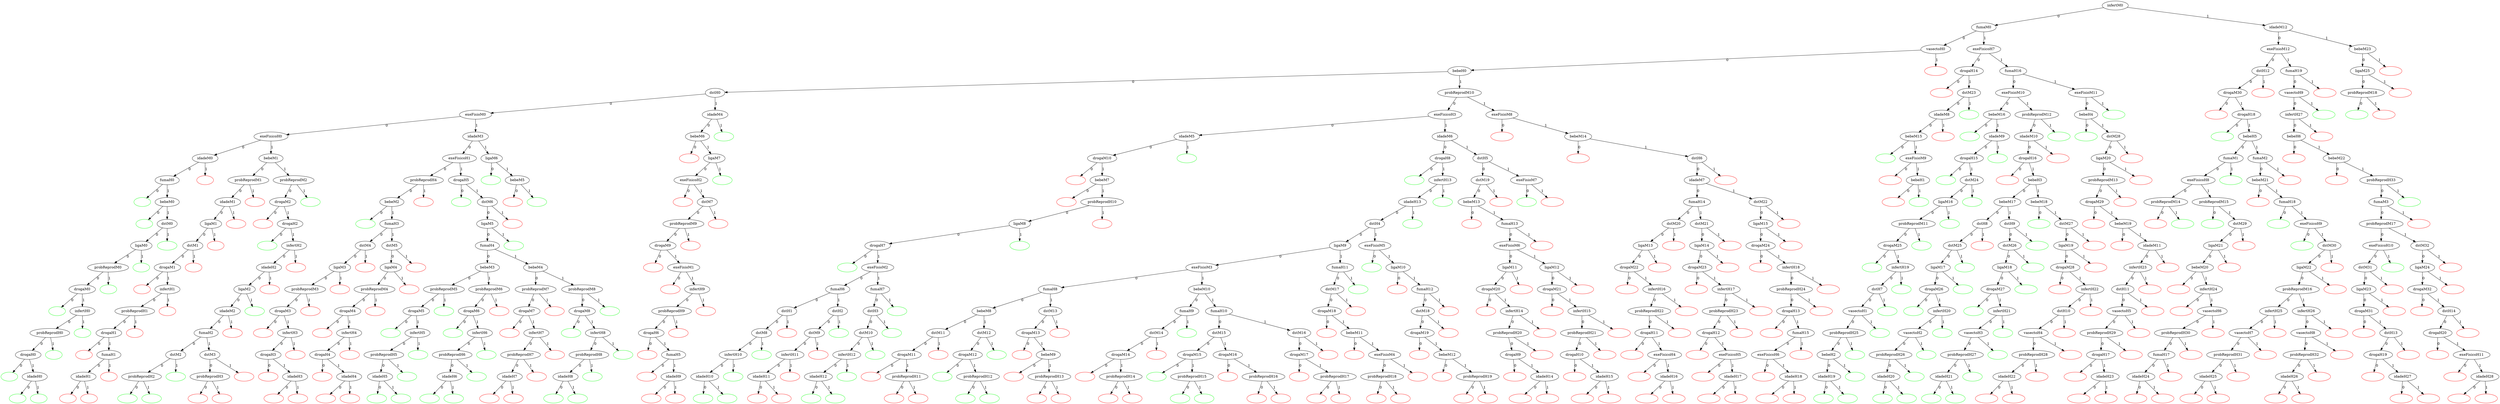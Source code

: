 digraph {
fumaH0->sim0[label=0]
bebeM0->sim1[label=0]
drogaM0->sim2[label=0]
drogaH0->sim3[label=0]
idadeH0->sim4[label=0]
idadeH0->sim5[label=1]
drogaH0->idadeH0[label=1]
probReprodH0->drogaH0[label=0]
probReprodH0->sim6[label=1]
infertH0->probReprodH0[label=0]
infertH0->sim7[label=1]
drogaM0->infertH0[label=1]
probReprodM0->drogaM0[label=0]
probReprodM0->sim8[label=1]
ligaM0->probReprodM0[label=0]
ligaM0->sim9[label=1]
dstM0->ligaM0[label=0]
dstM0->sim10[label=1]
bebeM0->dstM0[label=1]
fumaH0->bebeM0[label=1]
idadeM0->fumaH0[label=0]
idadeM0->nao0[label=1]
exeFisicoH0->idadeM0[label=0]
drogaM1->nao1[label=0]
drogaH1->nao2[label=0]
idadeH1->nao3[label=0]
idadeH1->nao4[label=1]
fumaH1->idadeH1[label=0]
fumaH1->nao5[label=1]
drogaH1->fumaH1[label=1]
probReprodH1->drogaH1[label=0]
probReprodH1->nao6[label=1]
infertH1->probReprodH1[label=0]
infertH1->nao7[label=1]
drogaM1->infertH1[label=1]
dstM1->drogaM1[label=0]
dstM1->nao8[label=1]
ligaM1->dstM1[label=0]
ligaM1->nao9[label=1]
idadeM1->ligaM1[label=0]
idadeM1->nao10[label=1]
probReprodM1->idadeM1[label=0]
probReprodM1->nao11[label=1]
bebeM1->probReprodM1[label=0]
drogaM2->nao12[label=0]
drogaH2->sim11[label=0]
probReprodH2->sim12[label=0]
probReprodH2->sim13[label=1]
dstM2->probReprodH2[label=0]
dstM2->sim14[label=1]
fumaH2->dstM2[label=0]
probReprodH3->nao13[label=0]
probReprodH3->nao14[label=1]
dstM3->probReprodH3[label=0]
dstM3->nao15[label=1]
fumaH2->dstM3[label=1]
idadeM2->fumaH2[label=0]
idadeM2->nao16[label=1]
ligaM2->idadeM2[label=0]
ligaM2->sim15[label=1]
idadeH2->ligaM2[label=0]
idadeH2->nao17[label=1]
infertH2->idadeH2[label=0]
infertH2->nao18[label=1]
drogaH2->infertH2[label=1]
drogaM2->drogaH2[label=1]
probReprodM2->drogaM2[label=0]
probReprodM2->sim16[label=1]
bebeM1->probReprodM2[label=1]
exeFisicoH0->bebeM1[label=1]
exeFisioM0->exeFisicoH0[label=0]
bebeM2->sim17[label=0]
drogaM3->nao19[label=0]
drogaH3->nao20[label=0]
idadeH3->nao21[label=0]
idadeH3->nao22[label=1]
drogaH3->idadeH3[label=1]
infertH3->drogaH3[label=0]
infertH3->nao23[label=1]
drogaM3->infertH3[label=1]
probReprodM3->drogaM3[label=0]
probReprodM3->nao24[label=1]
ligaM3->probReprodM3[label=0]
ligaM3->nao25[label=1]
dstM4->ligaM3[label=0]
dstM4->nao26[label=1]
fumaH3->dstM4[label=0]
drogaM4->nao27[label=0]
drogaH4->nao28[label=0]
idadeH4->nao29[label=0]
idadeH4->nao30[label=1]
drogaH4->idadeH4[label=1]
infertH4->drogaH4[label=0]
infertH4->nao31[label=1]
drogaM4->infertH4[label=1]
probReprodM4->drogaM4[label=0]
probReprodM4->nao32[label=1]
ligaM4->probReprodM4[label=0]
ligaM4->nao33[label=1]
dstM5->ligaM4[label=0]
dstM5->nao34[label=1]
fumaH3->dstM5[label=1]
bebeM2->fumaH3[label=1]
probReprodH4->bebeM2[label=0]
probReprodH4->nao35[label=1]
exeFisicoH1->probReprodH4[label=0]
drogaH5->sim18[label=0]
drogaM5->sim19[label=0]
idadeH5->sim20[label=0]
idadeH5->sim21[label=1]
probReprodH5->idadeH5[label=0]
probReprodH5->sim22[label=1]
infertH5->probReprodH5[label=0]
infertH5->sim23[label=1]
drogaM5->infertH5[label=1]
probReprodM5->drogaM5[label=0]
probReprodM5->sim24[label=1]
bebeM3->probReprodM5[label=0]
drogaM6->sim25[label=0]
idadeH6->sim26[label=0]
idadeH6->sim27[label=1]
probReprodH6->idadeH6[label=0]
probReprodH6->sim28[label=1]
infertH6->probReprodH6[label=0]
infertH6->sim29[label=1]
drogaM6->infertH6[label=1]
probReprodM6->drogaM6[label=0]
probReprodM6->nao36[label=1]
bebeM3->probReprodM6[label=1]
fumaH4->bebeM3[label=0]
drogaM7->nao37[label=0]
idadeH7->nao38[label=0]
idadeH7->nao39[label=1]
probReprodH7->idadeH7[label=0]
probReprodH7->nao40[label=1]
infertH7->probReprodH7[label=0]
infertH7->nao41[label=1]
drogaM7->infertH7[label=1]
probReprodM7->drogaM7[label=0]
probReprodM7->nao42[label=1]
bebeM4->probReprodM7[label=0]
drogaM8->sim30[label=0]
idadeH8->sim31[label=0]
idadeH8->sim32[label=1]
probReprodH8->idadeH8[label=0]
probReprodH8->sim33[label=1]
infertH8->probReprodH8[label=0]
infertH8->sim34[label=1]
drogaM8->infertH8[label=1]
probReprodM8->drogaM8[label=0]
probReprodM8->sim35[label=1]
bebeM4->probReprodM8[label=1]
fumaH4->bebeM4[label=1]
ligaM5->fumaH4[label=0]
ligaM5->sim36[label=1]
dstM6->ligaM5[label=0]
dstM6->nao43[label=1]
drogaH5->dstM6[label=1]
exeFisicoH1->drogaH5[label=1]
idadeM3->exeFisicoH1[label=0]
ligaM6->sim37[label=0]
bebeM5->nao44[label=0]
bebeM5->sim38[label=1]
ligaM6->bebeM5[label=1]
idadeM3->ligaM6[label=1]
exeFisioM0->idadeM3[label=1]
dstH0->exeFisioM0[label=0]
bebeM6->nao45[label=0]
exeFisicoH2->nao46[label=0]
drogaM9->nao47[label=0]
exeFisioM1->nao48[label=0]
drogaH6->nao49[label=0]
fumaH5->nao50[label=0]
idadeH9->nao51[label=0]
idadeH9->nao52[label=1]
fumaH5->idadeH9[label=1]
drogaH6->fumaH5[label=1]
probReprodH9->drogaH6[label=0]
probReprodH9->nao53[label=1]
infertH9->probReprodH9[label=0]
infertH9->nao54[label=1]
exeFisioM1->infertH9[label=1]
drogaM9->exeFisioM1[label=1]
probReprodM9->drogaM9[label=0]
probReprodM9->nao55[label=1]
dstM7->probReprodM9[label=0]
dstM7->nao56[label=1]
exeFisicoH2->dstM7[label=1]
ligaM7->exeFisicoH2[label=0]
ligaM7->sim39[label=1]
bebeM6->ligaM7[label=1]
idadeM4->bebeM6[label=0]
idadeM4->sim40[label=1]
dstH0->idadeM4[label=1]
bebeH0->dstH0[label=0]
drogaM10->nao57[label=0]
bebeM7->nao58[label=0]
drogaH7->sim41[label=0]
idadeH10->sim42[label=0]
idadeH10->sim43[label=1]
infertH10->idadeH10[label=0]
infertH10->sim44[label=1]
dstM8->infertH10[label=0]
dstM8->sim45[label=1]
dstH1->dstM8[label=0]
dstH1->nao59[label=1]
fumaH6->dstH1[label=0]
idadeH11->nao60[label=0]
idadeH11->nao61[label=1]
infertH11->idadeH11[label=0]
infertH11->nao62[label=1]
dstM9->infertH11[label=0]
dstM9->nao63[label=1]
dstH2->dstM9[label=0]
dstH2->sim46[label=1]
fumaH6->dstH2[label=1]
exeFisioM2->fumaH6[label=0]
idadeH12->sim47[label=0]
idadeH12->sim48[label=1]
infertH12->idadeH12[label=0]
infertH12->sim49[label=1]
dstM10->infertH12[label=0]
dstM10->sim50[label=1]
dstH3->dstM10[label=0]
dstH3->sim51[label=1]
fumaH7->dstH3[label=0]
fumaH7->sim52[label=1]
exeFisioM2->fumaH7[label=1]
drogaH7->exeFisioM2[label=1]
ligaM8->drogaH7[label=0]
ligaM8->sim53[label=1]
probReprodH10->ligaM8[label=0]
probReprodH10->nao64[label=1]
bebeM7->probReprodH10[label=1]
drogaM10->bebeM7[label=1]
idadeM5->drogaM10[label=0]
idadeM5->sim54[label=1]
exeFisicoH3->idadeM5[label=0]
drogaH8->sim55[label=0]
drogaM11->nao65[label=0]
probReprodH11->nao66[label=0]
probReprodH11->nao67[label=1]
drogaM11->probReprodH11[label=1]
dstM11->drogaM11[label=0]
dstM11->nao68[label=1]
bebeM8->dstM11[label=0]
drogaM12->sim56[label=0]
probReprodH12->sim57[label=0]
probReprodH12->sim58[label=1]
drogaM12->probReprodH12[label=1]
dstM12->drogaM12[label=0]
dstM12->sim59[label=1]
bebeM8->dstM12[label=1]
fumaH8->bebeM8[label=0]
drogaM13->nao69[label=0]
bebeM9->nao70[label=0]
probReprodH13->nao71[label=0]
probReprodH13->nao72[label=1]
bebeM9->probReprodH13[label=1]
drogaM13->bebeM9[label=1]
dstM13->drogaM13[label=0]
dstM13->nao73[label=1]
fumaH8->dstM13[label=1]
exeFisioM3->fumaH8[label=0]
drogaM14->nao74[label=0]
probReprodH14->nao75[label=0]
probReprodH14->nao76[label=1]
drogaM14->probReprodH14[label=1]
dstM14->drogaM14[label=0]
dstM14->nao77[label=1]
fumaH9->dstM14[label=0]
fumaH9->sim60[label=1]
bebeM10->fumaH9[label=0]
drogaM15->sim61[label=0]
probReprodH15->sim62[label=0]
probReprodH15->sim63[label=1]
drogaM15->probReprodH15[label=1]
dstM15->drogaM15[label=0]
drogaM16->nao78[label=0]
probReprodH16->nao79[label=0]
probReprodH16->nao80[label=1]
drogaM16->probReprodH16[label=1]
dstM15->drogaM16[label=1]
fumaH10->dstM15[label=0]
drogaM17->nao81[label=0]
probReprodH17->nao82[label=0]
probReprodH17->nao83[label=1]
drogaM17->probReprodH17[label=1]
dstM16->drogaM17[label=0]
dstM16->nao84[label=1]
fumaH10->dstM16[label=1]
bebeM10->fumaH10[label=1]
exeFisioM3->bebeM10[label=1]
ligaM9->exeFisioM3[label=0]
drogaM18->nao85[label=0]
bebeM11->nao86[label=0]
probReprodH18->nao87[label=0]
probReprodH18->nao88[label=1]
exeFisioM4->probReprodH18[label=0]
exeFisioM4->nao89[label=1]
bebeM11->exeFisioM4[label=1]
drogaM18->bebeM11[label=1]
dstM17->drogaM18[label=0]
dstM17->nao90[label=1]
fumaH11->dstM17[label=0]
fumaH11->sim64[label=1]
ligaM9->fumaH11[label=1]
dstH4->ligaM9[label=0]
exeFisioM5->sim65[label=0]
ligaM10->nao91[label=0]
drogaM19->nao92[label=0]
bebeM12->nao93[label=0]
probReprodH19->nao94[label=0]
probReprodH19->nao95[label=1]
bebeM12->probReprodH19[label=1]
drogaM19->bebeM12[label=1]
dstM18->drogaM19[label=0]
dstM18->nao96[label=1]
fumaH12->dstM18[label=0]
fumaH12->nao97[label=1]
ligaM10->fumaH12[label=1]
exeFisioM5->ligaM10[label=1]
dstH4->exeFisioM5[label=1]
idadeH13->dstH4[label=0]
idadeH13->sim66[label=1]
infertH13->idadeH13[label=0]
infertH13->sim67[label=1]
drogaH8->infertH13[label=1]
idadeM6->drogaH8[label=0]
bebeM13->nao98[label=0]
drogaM20->nao99[label=0]
drogaH9->nao100[label=0]
idadeH14->nao101[label=0]
idadeH14->nao102[label=1]
drogaH9->idadeH14[label=1]
probReprodH20->drogaH9[label=0]
probReprodH20->nao103[label=1]
infertH14->probReprodH20[label=0]
infertH14->nao104[label=1]
drogaM20->infertH14[label=1]
ligaM11->drogaM20[label=0]
ligaM11->nao105[label=1]
exeFisioM6->ligaM11[label=0]
drogaM21->nao106[label=0]
drogaH10->nao107[label=0]
idadeH15->nao108[label=0]
idadeH15->nao109[label=1]
drogaH10->idadeH15[label=1]
probReprodH21->drogaH10[label=0]
probReprodH21->nao110[label=1]
infertH15->probReprodH21[label=0]
infertH15->nao111[label=1]
drogaM21->infertH15[label=1]
ligaM12->drogaM21[label=0]
ligaM12->nao112[label=1]
exeFisioM6->ligaM12[label=1]
fumaH13->exeFisioM6[label=0]
fumaH13->nao113[label=1]
bebeM13->fumaH13[label=1]
dstM19->bebeM13[label=0]
dstM19->nao114[label=1]
dstH5->dstM19[label=0]
exeFisioM7->sim68[label=0]
exeFisioM7->nao115[label=1]
dstH5->exeFisioM7[label=1]
idadeM6->dstH5[label=1]
exeFisicoH3->idadeM6[label=1]
probReprodM10->exeFisicoH3[label=0]
exeFisioM8->nao116[label=0]
bebeM14->nao117[label=0]
drogaM22->nao118[label=0]
drogaH11->nao119[label=0]
exeFisicoH4->nao120[label=0]
idadeH16->nao121[label=0]
idadeH16->nao122[label=1]
exeFisicoH4->idadeH16[label=1]
drogaH11->exeFisicoH4[label=1]
probReprodH22->drogaH11[label=0]
probReprodH22->nao123[label=1]
infertH16->probReprodH22[label=0]
infertH16->nao124[label=1]
drogaM22->infertH16[label=1]
ligaM13->drogaM22[label=0]
ligaM13->nao125[label=1]
dstM20->ligaM13[label=0]
dstM20->nao126[label=1]
fumaH14->dstM20[label=0]
drogaM23->nao127[label=0]
drogaH12->nao128[label=0]
exeFisicoH5->nao129[label=0]
idadeH17->nao130[label=0]
idadeH17->nao131[label=1]
exeFisicoH5->idadeH17[label=1]
drogaH12->exeFisicoH5[label=1]
probReprodH23->drogaH12[label=0]
probReprodH23->nao132[label=1]
infertH17->probReprodH23[label=0]
infertH17->nao133[label=1]
drogaM23->infertH17[label=1]
ligaM14->drogaM23[label=0]
ligaM14->nao134[label=1]
dstM21->ligaM14[label=0]
dstM21->nao135[label=1]
fumaH14->dstM21[label=1]
idadeM7->fumaH14[label=0]
drogaM24->nao136[label=0]
drogaH13->nao137[label=0]
exeFisicoH6->nao138[label=0]
idadeH18->nao139[label=0]
idadeH18->nao140[label=1]
exeFisicoH6->idadeH18[label=1]
fumaH15->exeFisicoH6[label=0]
fumaH15->nao141[label=1]
drogaH13->fumaH15[label=1]
probReprodH24->drogaH13[label=0]
probReprodH24->nao142[label=1]
infertH18->probReprodH24[label=0]
infertH18->nao143[label=1]
drogaM24->infertH18[label=1]
ligaM15->drogaM24[label=0]
ligaM15->nao144[label=1]
dstM22->ligaM15[label=0]
dstM22->nao145[label=1]
idadeM7->dstM22[label=1]
dstH6->idadeM7[label=0]
dstH6->nao146[label=1]
bebeM14->dstH6[label=1]
exeFisioM8->bebeM14[label=1]
probReprodM10->exeFisioM8[label=1]
bebeH0->probReprodM10[label=1]
vasectoH0->bebeH0[label=0]
vasectoH0->nao147[label=1]
fumaM0->vasectoH0[label=0]
drogaH14->nao148[label=0]
bebeM15->sim69[label=0]
exeFisioM9->nao149[label=0]
bebeH1->nao150[label=0]
bebeH1->sim70[label=1]
exeFisioM9->bebeH1[label=1]
bebeM15->exeFisioM9[label=1]
idadeM8->bebeM15[label=0]
idadeM8->nao151[label=1]
dstM23->idadeM8[label=0]
dstM23->sim71[label=1]
drogaH14->dstM23[label=1]
exeFisicoH7->drogaH14[label=0]
bebeM16->sim72[label=0]
drogaH15->sim73[label=0]
drogaM25->sim74[label=0]
idadeH19->sim75[label=0]
idadeH19->sim76[label=1]
bebeH2->idadeH19[label=0]
bebeH2->sim77[label=1]
probReprodH25->bebeH2[label=0]
probReprodH25->sim78[label=1]
vasectoH1->probReprodH25[label=0]
vasectoH1->sim79[label=1]
dstH7->vasectoH1[label=0]
dstH7->sim80[label=1]
infertH19->dstH7[label=0]
infertH19->sim81[label=1]
drogaM25->infertH19[label=1]
probReprodM11->drogaM25[label=0]
probReprodM11->sim82[label=1]
ligaM16->probReprodM11[label=0]
ligaM16->sim83[label=1]
dstM24->ligaM16[label=0]
dstM24->sim84[label=1]
drogaH15->dstM24[label=1]
idadeM9->drogaH15[label=0]
idadeM9->sim85[label=1]
bebeM16->idadeM9[label=1]
exeFisioM10->bebeM16[label=0]
drogaH16->nao152[label=0]
drogaM26->sim86[label=0]
idadeH20->sim87[label=0]
idadeH20->sim88[label=1]
probReprodH26->idadeH20[label=0]
probReprodH26->sim89[label=1]
vasectoH2->probReprodH26[label=0]
vasectoH2->sim90[label=1]
infertH20->vasectoH2[label=0]
infertH20->sim91[label=1]
drogaM26->infertH20[label=1]
ligaM17->drogaM26[label=0]
ligaM17->sim92[label=1]
dstM25->ligaM17[label=0]
dstM25->sim93[label=1]
dstH8->dstM25[label=0]
dstH8->nao153[label=1]
bebeM17->dstH8[label=0]
drogaM27->sim94[label=0]
idadeH21->sim95[label=0]
idadeH21->sim96[label=1]
probReprodH27->idadeH21[label=0]
probReprodH27->sim97[label=1]
vasectoH3->probReprodH27[label=0]
vasectoH3->sim98[label=1]
infertH21->vasectoH3[label=0]
infertH21->sim99[label=1]
drogaM27->infertH21[label=1]
ligaM18->drogaM27[label=0]
ligaM18->sim100[label=1]
dstM26->ligaM18[label=0]
dstM26->sim101[label=1]
dstH9->dstM26[label=0]
dstH9->sim102[label=1]
bebeM17->dstH9[label=1]
bebeH3->bebeM17[label=0]
bebeM18->sim103[label=0]
drogaM28->nao154[label=0]
idadeH22->nao155[label=0]
idadeH22->nao156[label=1]
probReprodH28->idadeH22[label=0]
probReprodH28->nao157[label=1]
vasectoH4->probReprodH28[label=0]
vasectoH4->nao158[label=1]
dstH10->vasectoH4[label=0]
dstH10->nao159[label=1]
infertH22->dstH10[label=0]
infertH22->nao160[label=1]
drogaM28->infertH22[label=1]
ligaM19->drogaM28[label=0]
ligaM19->nao161[label=1]
dstM27->ligaM19[label=0]
dstM27->nao162[label=1]
bebeM18->dstM27[label=1]
bebeH3->bebeM18[label=1]
drogaH16->bebeH3[label=1]
idadeM10->drogaH16[label=0]
idadeM10->nao163[label=1]
probReprodM12->idadeM10[label=0]
probReprodM12->sim104[label=1]
exeFisioM10->probReprodM12[label=1]
fumaH16->exeFisioM10[label=0]
bebeH4->sim105[label=0]
drogaM29->nao164[label=0]
bebeM19->nao165[label=0]
drogaH17->nao166[label=0]
idadeH23->nao167[label=0]
idadeH23->nao168[label=1]
drogaH17->idadeH23[label=1]
probReprodH29->drogaH17[label=0]
probReprodH29->nao169[label=1]
vasectoH5->probReprodH29[label=0]
vasectoH5->nao170[label=1]
dstH11->vasectoH5[label=0]
dstH11->nao171[label=1]
infertH23->dstH11[label=0]
infertH23->nao172[label=1]
idadeM11->infertH23[label=0]
idadeM11->nao173[label=1]
bebeM19->idadeM11[label=1]
drogaM29->bebeM19[label=1]
probReprodM13->drogaM29[label=0]
probReprodM13->nao174[label=1]
ligaM20->probReprodM13[label=0]
ligaM20->nao175[label=1]
dstM28->ligaM20[label=0]
dstM28->nao176[label=1]
bebeH4->dstM28[label=1]
exeFisioM11->bebeH4[label=0]
exeFisioM11->sim106[label=1]
fumaH16->exeFisioM11[label=1]
exeFisicoH7->fumaH16[label=1]
fumaM0->exeFisicoH7[label=1]
infertM0->fumaM0[label=0]
drogaM30->nao177[label=0]
drogaH18->sim107[label=0]
probReprodM14->nao178[label=0]
probReprodM14->sim108[label=1]
exeFisicoH8->probReprodM14[label=0]
probReprodM15->sim109[label=0]
bebeM20->nao179[label=0]
infertH24->nao180[label=0]
idadeH24->nao181[label=0]
idadeH24->nao182[label=1]
fumaH17->idadeH24[label=0]
fumaH17->nao183[label=1]
probReprodH30->fumaH17[label=0]
probReprodH30->nao184[label=1]
vasectoH6->probReprodH30[label=0]
vasectoH6->nao185[label=1]
infertH24->vasectoH6[label=1]
bebeM20->infertH24[label=1]
ligaM21->bebeM20[label=0]
ligaM21->nao186[label=1]
dstM29->ligaM21[label=0]
dstM29->nao187[label=1]
probReprodM15->dstM29[label=1]
exeFisicoH8->probReprodM15[label=1]
fumaM1->exeFisicoH8[label=0]
fumaM1->sim110[label=1]
bebeH5->fumaM1[label=0]
bebeM21->nao188[label=0]
fumaH18->sim111[label=0]
exeFisicoH9->sim112[label=0]
idadeH25->nao189[label=0]
idadeH25->nao190[label=1]
probReprodH31->idadeH25[label=0]
probReprodH31->nao191[label=1]
vasectoH7->probReprodH31[label=0]
vasectoH7->nao192[label=1]
infertH25->vasectoH7[label=0]
infertH25->nao193[label=1]
probReprodM16->infertH25[label=0]
idadeH26->nao194[label=0]
idadeH26->nao195[label=1]
probReprodH32->idadeH26[label=0]
probReprodH32->nao196[label=1]
vasectoH8->probReprodH32[label=0]
vasectoH8->nao197[label=1]
infertH26->vasectoH8[label=0]
infertH26->nao198[label=1]
probReprodM16->infertH26[label=1]
ligaM22->probReprodM16[label=0]
ligaM22->nao199[label=1]
dstM30->ligaM22[label=0]
dstM30->nao200[label=1]
exeFisicoH9->dstM30[label=1]
fumaH18->exeFisicoH9[label=1]
bebeM21->fumaH18[label=1]
fumaM2->bebeM21[label=0]
fumaM2->nao201[label=1]
bebeH5->fumaM2[label=1]
drogaH18->bebeH5[label=1]
drogaM30->drogaH18[label=1]
dstH12->drogaM30[label=0]
dstH12->nao202[label=1]
exeFisioM12->dstH12[label=0]
bebeH6->nao203[label=0]
bebeM22->nao204[label=0]
drogaM31->nao205[label=0]
drogaH19->nao206[label=0]
idadeH27->nao207[label=0]
idadeH27->nao208[label=1]
drogaH19->idadeH27[label=1]
dstH13->drogaH19[label=0]
dstH13->nao209[label=1]
drogaM31->dstH13[label=1]
ligaM23->drogaM31[label=0]
ligaM23->nao210[label=1]
dstM31->ligaM23[label=0]
dstM31->nao211[label=1]
exeFisicoH10->dstM31[label=0]
exeFisicoH10->sim113[label=1]
probReprodM17->exeFisicoH10[label=0]
drogaM32->nao212[label=0]
drogaH20->nao213[label=0]
exeFisicoH11->nao214[label=0]
idadeH28->nao215[label=0]
idadeH28->nao216[label=1]
exeFisicoH11->idadeH28[label=1]
drogaH20->exeFisicoH11[label=1]
dstH14->drogaH20[label=0]
dstH14->nao217[label=1]
drogaM32->dstH14[label=1]
ligaM24->drogaM32[label=0]
ligaM24->nao218[label=1]
dstM32->ligaM24[label=0]
dstM32->nao219[label=1]
probReprodM17->dstM32[label=1]
fumaM3->probReprodM17[label=0]
fumaM3->nao220[label=1]
probReprodH33->fumaM3[label=0]
probReprodH33->sim114[label=1]
bebeM22->probReprodH33[label=1]
bebeH6->bebeM22[label=1]
infertH27->bebeH6[label=0]
infertH27->nao221[label=1]
vasectoH9->infertH27[label=0]
vasectoH9->sim115[label=1]
fumaH19->vasectoH9[label=0]
fumaH19->nao222[label=1]
exeFisioM12->fumaH19[label=1]
idadeM12->exeFisioM12[label=0]
probReprodM18->sim116[label=0]
probReprodM18->nao223[label=1]
ligaM25->probReprodM18[label=0]
ligaM25->nao224[label=1]
bebeM23->ligaM25[label=0]
bebeM23->nao225[label=1]
idadeM12->bebeM23[label=1]
infertM0->idadeM12[label=1]
sim0[fontcolor=white, color=green]
sim1[fontcolor=white, color=green]
sim2[fontcolor=white, color=green]
sim3[fontcolor=white, color=green]
sim4[fontcolor=white, color=green]
sim5[fontcolor=white, color=green]
sim6[fontcolor=white, color=green]
sim7[fontcolor=white, color=green]
sim8[fontcolor=white, color=green]
sim9[fontcolor=white, color=green]
sim10[fontcolor=white, color=green]
sim11[fontcolor=white, color=green]
sim12[fontcolor=white, color=green]
sim13[fontcolor=white, color=green]
sim14[fontcolor=white, color=green]
sim15[fontcolor=white, color=green]
sim16[fontcolor=white, color=green]
sim17[fontcolor=white, color=green]
sim18[fontcolor=white, color=green]
sim19[fontcolor=white, color=green]
sim20[fontcolor=white, color=green]
sim21[fontcolor=white, color=green]
sim22[fontcolor=white, color=green]
sim23[fontcolor=white, color=green]
sim24[fontcolor=white, color=green]
sim25[fontcolor=white, color=green]
sim26[fontcolor=white, color=green]
sim27[fontcolor=white, color=green]
sim28[fontcolor=white, color=green]
sim29[fontcolor=white, color=green]
sim30[fontcolor=white, color=green]
sim31[fontcolor=white, color=green]
sim32[fontcolor=white, color=green]
sim33[fontcolor=white, color=green]
sim34[fontcolor=white, color=green]
sim35[fontcolor=white, color=green]
sim36[fontcolor=white, color=green]
sim37[fontcolor=white, color=green]
sim38[fontcolor=white, color=green]
sim39[fontcolor=white, color=green]
sim40[fontcolor=white, color=green]
sim41[fontcolor=white, color=green]
sim42[fontcolor=white, color=green]
sim43[fontcolor=white, color=green]
sim44[fontcolor=white, color=green]
sim45[fontcolor=white, color=green]
sim46[fontcolor=white, color=green]
sim47[fontcolor=white, color=green]
sim48[fontcolor=white, color=green]
sim49[fontcolor=white, color=green]
sim50[fontcolor=white, color=green]
sim51[fontcolor=white, color=green]
sim52[fontcolor=white, color=green]
sim53[fontcolor=white, color=green]
sim54[fontcolor=white, color=green]
sim55[fontcolor=white, color=green]
sim56[fontcolor=white, color=green]
sim57[fontcolor=white, color=green]
sim58[fontcolor=white, color=green]
sim59[fontcolor=white, color=green]
sim60[fontcolor=white, color=green]
sim61[fontcolor=white, color=green]
sim62[fontcolor=white, color=green]
sim63[fontcolor=white, color=green]
sim64[fontcolor=white, color=green]
sim65[fontcolor=white, color=green]
sim66[fontcolor=white, color=green]
sim67[fontcolor=white, color=green]
sim68[fontcolor=white, color=green]
sim69[fontcolor=white, color=green]
sim70[fontcolor=white, color=green]
sim71[fontcolor=white, color=green]
sim72[fontcolor=white, color=green]
sim73[fontcolor=white, color=green]
sim74[fontcolor=white, color=green]
sim75[fontcolor=white, color=green]
sim76[fontcolor=white, color=green]
sim77[fontcolor=white, color=green]
sim78[fontcolor=white, color=green]
sim79[fontcolor=white, color=green]
sim80[fontcolor=white, color=green]
sim81[fontcolor=white, color=green]
sim82[fontcolor=white, color=green]
sim83[fontcolor=white, color=green]
sim84[fontcolor=white, color=green]
sim85[fontcolor=white, color=green]
sim86[fontcolor=white, color=green]
sim87[fontcolor=white, color=green]
sim88[fontcolor=white, color=green]
sim89[fontcolor=white, color=green]
sim90[fontcolor=white, color=green]
sim91[fontcolor=white, color=green]
sim92[fontcolor=white, color=green]
sim93[fontcolor=white, color=green]
sim94[fontcolor=white, color=green]
sim95[fontcolor=white, color=green]
sim96[fontcolor=white, color=green]
sim97[fontcolor=white, color=green]
sim98[fontcolor=white, color=green]
sim99[fontcolor=white, color=green]
sim100[fontcolor=white, color=green]
sim101[fontcolor=white, color=green]
sim102[fontcolor=white, color=green]
sim103[fontcolor=white, color=green]
sim104[fontcolor=white, color=green]
sim105[fontcolor=white, color=green]
sim106[fontcolor=white, color=green]
sim107[fontcolor=white, color=green]
sim108[fontcolor=white, color=green]
sim109[fontcolor=white, color=green]
sim110[fontcolor=white, color=green]
sim111[fontcolor=white, color=green]
sim112[fontcolor=white, color=green]
sim113[fontcolor=white, color=green]
sim114[fontcolor=white, color=green]
sim115[fontcolor=white, color=green]
sim116[fontcolor=white, color=green]
nao0[fontcolor=white, color=red]
nao1[fontcolor=white, color=red]
nao2[fontcolor=white, color=red]
nao3[fontcolor=white, color=red]
nao4[fontcolor=white, color=red]
nao5[fontcolor=white, color=red]
nao6[fontcolor=white, color=red]
nao7[fontcolor=white, color=red]
nao8[fontcolor=white, color=red]
nao9[fontcolor=white, color=red]
nao10[fontcolor=white, color=red]
nao11[fontcolor=white, color=red]
nao12[fontcolor=white, color=red]
nao13[fontcolor=white, color=red]
nao14[fontcolor=white, color=red]
nao15[fontcolor=white, color=red]
nao16[fontcolor=white, color=red]
nao17[fontcolor=white, color=red]
nao18[fontcolor=white, color=red]
nao19[fontcolor=white, color=red]
nao20[fontcolor=white, color=red]
nao21[fontcolor=white, color=red]
nao22[fontcolor=white, color=red]
nao23[fontcolor=white, color=red]
nao24[fontcolor=white, color=red]
nao25[fontcolor=white, color=red]
nao26[fontcolor=white, color=red]
nao27[fontcolor=white, color=red]
nao28[fontcolor=white, color=red]
nao29[fontcolor=white, color=red]
nao30[fontcolor=white, color=red]
nao31[fontcolor=white, color=red]
nao32[fontcolor=white, color=red]
nao33[fontcolor=white, color=red]
nao34[fontcolor=white, color=red]
nao35[fontcolor=white, color=red]
nao36[fontcolor=white, color=red]
nao37[fontcolor=white, color=red]
nao38[fontcolor=white, color=red]
nao39[fontcolor=white, color=red]
nao40[fontcolor=white, color=red]
nao41[fontcolor=white, color=red]
nao42[fontcolor=white, color=red]
nao43[fontcolor=white, color=red]
nao44[fontcolor=white, color=red]
nao45[fontcolor=white, color=red]
nao46[fontcolor=white, color=red]
nao47[fontcolor=white, color=red]
nao48[fontcolor=white, color=red]
nao49[fontcolor=white, color=red]
nao50[fontcolor=white, color=red]
nao51[fontcolor=white, color=red]
nao52[fontcolor=white, color=red]
nao53[fontcolor=white, color=red]
nao54[fontcolor=white, color=red]
nao55[fontcolor=white, color=red]
nao56[fontcolor=white, color=red]
nao57[fontcolor=white, color=red]
nao58[fontcolor=white, color=red]
nao59[fontcolor=white, color=red]
nao60[fontcolor=white, color=red]
nao61[fontcolor=white, color=red]
nao62[fontcolor=white, color=red]
nao63[fontcolor=white, color=red]
nao64[fontcolor=white, color=red]
nao65[fontcolor=white, color=red]
nao66[fontcolor=white, color=red]
nao67[fontcolor=white, color=red]
nao68[fontcolor=white, color=red]
nao69[fontcolor=white, color=red]
nao70[fontcolor=white, color=red]
nao71[fontcolor=white, color=red]
nao72[fontcolor=white, color=red]
nao73[fontcolor=white, color=red]
nao74[fontcolor=white, color=red]
nao75[fontcolor=white, color=red]
nao76[fontcolor=white, color=red]
nao77[fontcolor=white, color=red]
nao78[fontcolor=white, color=red]
nao79[fontcolor=white, color=red]
nao80[fontcolor=white, color=red]
nao81[fontcolor=white, color=red]
nao82[fontcolor=white, color=red]
nao83[fontcolor=white, color=red]
nao84[fontcolor=white, color=red]
nao85[fontcolor=white, color=red]
nao86[fontcolor=white, color=red]
nao87[fontcolor=white, color=red]
nao88[fontcolor=white, color=red]
nao89[fontcolor=white, color=red]
nao90[fontcolor=white, color=red]
nao91[fontcolor=white, color=red]
nao92[fontcolor=white, color=red]
nao93[fontcolor=white, color=red]
nao94[fontcolor=white, color=red]
nao95[fontcolor=white, color=red]
nao96[fontcolor=white, color=red]
nao97[fontcolor=white, color=red]
nao98[fontcolor=white, color=red]
nao99[fontcolor=white, color=red]
nao100[fontcolor=white, color=red]
nao101[fontcolor=white, color=red]
nao102[fontcolor=white, color=red]
nao103[fontcolor=white, color=red]
nao104[fontcolor=white, color=red]
nao105[fontcolor=white, color=red]
nao106[fontcolor=white, color=red]
nao107[fontcolor=white, color=red]
nao108[fontcolor=white, color=red]
nao109[fontcolor=white, color=red]
nao110[fontcolor=white, color=red]
nao111[fontcolor=white, color=red]
nao112[fontcolor=white, color=red]
nao113[fontcolor=white, color=red]
nao114[fontcolor=white, color=red]
nao115[fontcolor=white, color=red]
nao116[fontcolor=white, color=red]
nao117[fontcolor=white, color=red]
nao118[fontcolor=white, color=red]
nao119[fontcolor=white, color=red]
nao120[fontcolor=white, color=red]
nao121[fontcolor=white, color=red]
nao122[fontcolor=white, color=red]
nao123[fontcolor=white, color=red]
nao124[fontcolor=white, color=red]
nao125[fontcolor=white, color=red]
nao126[fontcolor=white, color=red]
nao127[fontcolor=white, color=red]
nao128[fontcolor=white, color=red]
nao129[fontcolor=white, color=red]
nao130[fontcolor=white, color=red]
nao131[fontcolor=white, color=red]
nao132[fontcolor=white, color=red]
nao133[fontcolor=white, color=red]
nao134[fontcolor=white, color=red]
nao135[fontcolor=white, color=red]
nao136[fontcolor=white, color=red]
nao137[fontcolor=white, color=red]
nao138[fontcolor=white, color=red]
nao139[fontcolor=white, color=red]
nao140[fontcolor=white, color=red]
nao141[fontcolor=white, color=red]
nao142[fontcolor=white, color=red]
nao143[fontcolor=white, color=red]
nao144[fontcolor=white, color=red]
nao145[fontcolor=white, color=red]
nao146[fontcolor=white, color=red]
nao147[fontcolor=white, color=red]
nao148[fontcolor=white, color=red]
nao149[fontcolor=white, color=red]
nao150[fontcolor=white, color=red]
nao151[fontcolor=white, color=red]
nao152[fontcolor=white, color=red]
nao153[fontcolor=white, color=red]
nao154[fontcolor=white, color=red]
nao155[fontcolor=white, color=red]
nao156[fontcolor=white, color=red]
nao157[fontcolor=white, color=red]
nao158[fontcolor=white, color=red]
nao159[fontcolor=white, color=red]
nao160[fontcolor=white, color=red]
nao161[fontcolor=white, color=red]
nao162[fontcolor=white, color=red]
nao163[fontcolor=white, color=red]
nao164[fontcolor=white, color=red]
nao165[fontcolor=white, color=red]
nao166[fontcolor=white, color=red]
nao167[fontcolor=white, color=red]
nao168[fontcolor=white, color=red]
nao169[fontcolor=white, color=red]
nao170[fontcolor=white, color=red]
nao171[fontcolor=white, color=red]
nao172[fontcolor=white, color=red]
nao173[fontcolor=white, color=red]
nao174[fontcolor=white, color=red]
nao175[fontcolor=white, color=red]
nao176[fontcolor=white, color=red]
nao177[fontcolor=white, color=red]
nao178[fontcolor=white, color=red]
nao179[fontcolor=white, color=red]
nao180[fontcolor=white, color=red]
nao181[fontcolor=white, color=red]
nao182[fontcolor=white, color=red]
nao183[fontcolor=white, color=red]
nao184[fontcolor=white, color=red]
nao185[fontcolor=white, color=red]
nao186[fontcolor=white, color=red]
nao187[fontcolor=white, color=red]
nao188[fontcolor=white, color=red]
nao189[fontcolor=white, color=red]
nao190[fontcolor=white, color=red]
nao191[fontcolor=white, color=red]
nao192[fontcolor=white, color=red]
nao193[fontcolor=white, color=red]
nao194[fontcolor=white, color=red]
nao195[fontcolor=white, color=red]
nao196[fontcolor=white, color=red]
nao197[fontcolor=white, color=red]
nao198[fontcolor=white, color=red]
nao199[fontcolor=white, color=red]
nao200[fontcolor=white, color=red]
nao201[fontcolor=white, color=red]
nao202[fontcolor=white, color=red]
nao203[fontcolor=white, color=red]
nao204[fontcolor=white, color=red]
nao205[fontcolor=white, color=red]
nao206[fontcolor=white, color=red]
nao207[fontcolor=white, color=red]
nao208[fontcolor=white, color=red]
nao209[fontcolor=white, color=red]
nao210[fontcolor=white, color=red]
nao211[fontcolor=white, color=red]
nao212[fontcolor=white, color=red]
nao213[fontcolor=white, color=red]
nao214[fontcolor=white, color=red]
nao215[fontcolor=white, color=red]
nao216[fontcolor=white, color=red]
nao217[fontcolor=white, color=red]
nao218[fontcolor=white, color=red]
nao219[fontcolor=white, color=red]
nao220[fontcolor=white, color=red]
nao221[fontcolor=white, color=red]
nao222[fontcolor=white, color=red]
nao223[fontcolor=white, color=red]
nao224[fontcolor=white, color=red]
nao225[fontcolor=white, color=red]
}
